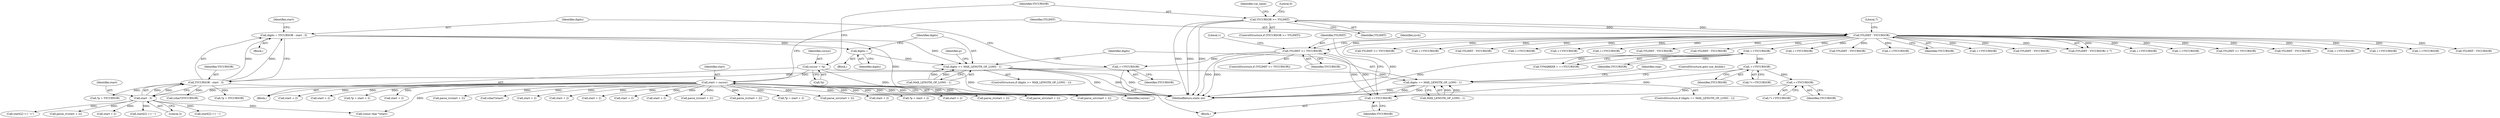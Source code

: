 digraph "0_php-src_20ce2fe8e3c211a42fee05a461a5881be9a8790e?w=1@integer" {
"1002005" [label="(Call,digits = YYCURSOR - start - 3)"];
"1002007" [label="(Call,YYCURSOR - start - 3)"];
"1002001" [label="(Call,++YYCURSOR)"];
"1001977" [label="(Call,YYLIMIT <= YYCURSOR)"];
"1000152" [label="(Call,YYLIMIT - YYCURSOR)"];
"1000125" [label="(Call,YYCURSOR >= YYLIMIT)"];
"1001974" [label="(Call,++YYCURSOR)"];
"1001961" [label="(Call,++YYCURSOR)"];
"1001927" [label="(Call,++YYCURSOR)"];
"1000255" [label="(Call,++YYCURSOR)"];
"1002009" [label="(Call,start - 3)"];
"1000144" [label="(Call,start = cursor)"];
"1000120" [label="(Call,cursor = *p)"];
"1002025" [label="(Call,digits--)"];
"1002028" [label="(Call,digits >= MAX_LENGTH_OF_LONG - 1)"];
"1002035" [label="(Call,digits == MAX_LENGTH_OF_LONG - 1)"];
"1002375" [label="(Call,parse_iv(start + 2))"];
"1001503" [label="(Call,YYLIMIT - YYCURSOR)"];
"1001864" [label="(Call,(char*)start)"];
"1000153" [label="(Identifier,YYLIMIT)"];
"1000155" [label="(Literal,7)"];
"1001975" [label="(Identifier,YYCURSOR)"];
"1001961" [label="(Call,++YYCURSOR)"];
"1001295" [label="(Call,start + 2)"];
"1002030" [label="(Call,MAX_LENGTH_OF_LONG - 1)"];
"1001927" [label="(Call,++YYCURSOR)"];
"1000111" [label="(Block,)"];
"1001146" [label="(Call,start + 2)"];
"1002122" [label="(Call,start + 2)"];
"1000198" [label="(Call,++YYCURSOR)"];
"1000297" [label="(Call,++YYCURSOR)"];
"1002014" [label="(Call,start[2] == '-')"];
"1001983" [label="(Identifier,yych)"];
"1000145" [label="(Identifier,start)"];
"1000241" [label="(Call,++YYCURSOR)"];
"1002376" [label="(Call,start + 2)"];
"1002064" [label="(Call,start[2] == '-')"];
"1000488" [label="(Call,start + 2)"];
"1002019" [label="(Call,start[2] == '+')"];
"1000121" [label="(Identifier,cursor)"];
"1001589" [label="(Call,YYLIMIT - YYCURSOR)"];
"1001086" [label="(Call,YYLIMIT - YYCURSOR)"];
"1002029" [label="(Identifier,digits)"];
"1002043" [label="(Identifier,cmp)"];
"1002076" [label="(Identifier,p)"];
"1002010" [label="(Identifier,start)"];
"1002001" [label="(Call,++YYCURSOR)"];
"1000325" [label="(Call,++YYCURSOR)"];
"1001251" [label="(Call,YYLIMIT - YYCURSOR)"];
"1002028" [label="(Call,digits >= MAX_LENGTH_OF_LONG - 1)"];
"1002432" [label="(MethodReturn,static int)"];
"1002036" [label="(Identifier,digits)"];
"1002073" [label="(ControlStructure,goto use_double;)"];
"1002046" [label="(Call,(char*)YYCURSOR)"];
"1002080" [label="(Call,parse_iv(start + 2))"];
"1000147" [label="(Block,)"];
"1000999" [label="(Call,parse_iv(start + 2))"];
"1002026" [label="(Identifier,digits)"];
"1001974" [label="(Call,++YYCURSOR)"];
"1002233" [label="(Call,parse_iv(start + 2))"];
"1000152" [label="(Call,YYLIMIT - YYCURSOR)"];
"1000126" [label="(Identifier,YYCURSOR)"];
"1001308" [label="(Call,*p = start + 2)"];
"1001978" [label="(Identifier,YYLIMIT)"];
"1001129" [label="(Call,parse_uiv(start + 2))"];
"1000269" [label="(Call,++YYCURSOR)"];
"1000255" [label="(Call,++YYCURSOR)"];
"1000256" [label="(Identifier,YYCURSOR)"];
"1001130" [label="(Call,start + 2)"];
"1002037" [label="(Call,MAX_LENGTH_OF_LONG - 1)"];
"1002011" [label="(Literal,3)"];
"1002007" [label="(Call,YYCURSOR - start - 3)"];
"1000154" [label="(Identifier,YYCURSOR)"];
"1000283" [label="(Call,++YYCURSOR)"];
"1002025" [label="(Call,digits--)"];
"1000412" [label="(Call,YYLIMIT - YYCURSOR)"];
"1002005" [label="(Call,digits = YYCURSOR - start - 3)"];
"1000253" [label="(Call,YYMARKER = ++YYCURSOR)"];
"1002016" [label="(Identifier,start)"];
"1001977" [label="(Call,YYLIMIT <= YYCURSOR)"];
"1000151" [label="(Call,(YYLIMIT - YYCURSOR) < 7)"];
"1002027" [label="(ControlStructure,if (digits >= MAX_LENGTH_OF_LONG - 1))"];
"1001143" [label="(Call,*p = start + 2)"];
"1001311" [label="(Call,start + 2)"];
"1001979" [label="(Identifier,YYCURSOR)"];
"1000311" [label="(Call,++YYCURSOR)"];
"1002008" [label="(Identifier,YYCURSOR)"];
"1002121" [label="(Call,parse_iv(start + 2))"];
"1001981" [label="(Literal,1)"];
"1001962" [label="(Identifier,YYCURSOR)"];
"1002074" [label="(Call,*p = YYCURSOR)"];
"1002035" [label="(Call,digits == MAX_LENGTH_OF_LONG - 1)"];
"1000339" [label="(Call,++YYCURSOR)"];
"1001976" [label="(ControlStructure,if (YYLIMIT <= YYCURSOR))"];
"1000122" [label="(Call,*p)"];
"1001653" [label="(Call,(const char *)start)"];
"1001294" [label="(Call,parse_uiv(start + 2))"];
"1002193" [label="(Call,YYLIMIT <= YYCURSOR)"];
"1000127" [label="(Identifier,YYLIMIT)"];
"1000487" [label="(Call,parse_uiv(start + 2))"];
"1000146" [label="(Identifier,cursor)"];
"1000866" [label="(Call,YYLIMIT - YYCURSOR)"];
"1000361" [label="(Call,++YYCURSOR)"];
"1000124" [label="(ControlStructure,if (YYCURSOR >= YYLIMIT))"];
"1000144" [label="(Call,start = cursor)"];
"1001928" [label="(Identifier,YYCURSOR)"];
"1001960" [label="(Call,*++YYCURSOR)"];
"1002003" [label="(Block,)"];
"1002024" [label="(Block,)"];
"1001926" [label="(Call,*++YYCURSOR)"];
"1002234" [label="(Call,start + 2)"];
"1000348" [label="(Call,++YYCURSOR)"];
"1000227" [label="(Call,++YYCURSOR)"];
"1002034" [label="(ControlStructure,if (digits == MAX_LENGTH_OF_LONG - 1))"];
"1002002" [label="(Identifier,YYCURSOR)"];
"1000508" [label="(Call,start + 2)"];
"1002009" [label="(Call,start - 3)"];
"1000958" [label="(Call,YYLIMIT - YYCURSOR)"];
"1002006" [label="(Identifier,digits)"];
"1002081" [label="(Call,start + 2)"];
"1000133" [label="(Identifier,var_hash)"];
"1002335" [label="(Call,YYLIMIT <= YYCURSOR)"];
"1000125" [label="(Call,YYCURSOR >= YYLIMIT)"];
"1000120" [label="(Call,cursor = *p)"];
"1000505" [label="(Call,*p = start + 2)"];
"1000130" [label="(Literal,0)"];
"1001645" [label="(Call,*p = YYCURSOR)"];
"1001000" [label="(Call,start + 2)"];
"1000215" [label="(Call,++YYCURSOR)"];
"1002005" -> "1002003"  [label="AST: "];
"1002005" -> "1002007"  [label="CFG: "];
"1002006" -> "1002005"  [label="AST: "];
"1002007" -> "1002005"  [label="AST: "];
"1002016" -> "1002005"  [label="CFG: "];
"1002005" -> "1002432"  [label="DDG: "];
"1002007" -> "1002005"  [label="DDG: "];
"1002007" -> "1002005"  [label="DDG: "];
"1002005" -> "1002025"  [label="DDG: "];
"1002005" -> "1002028"  [label="DDG: "];
"1002007" -> "1002009"  [label="CFG: "];
"1002008" -> "1002007"  [label="AST: "];
"1002009" -> "1002007"  [label="AST: "];
"1002007" -> "1002432"  [label="DDG: "];
"1002007" -> "1001645"  [label="DDG: "];
"1002001" -> "1002007"  [label="DDG: "];
"1002009" -> "1002007"  [label="DDG: "];
"1002009" -> "1002007"  [label="DDG: "];
"1002007" -> "1002046"  [label="DDG: "];
"1002007" -> "1002074"  [label="DDG: "];
"1002001" -> "1000147"  [label="AST: "];
"1002001" -> "1002002"  [label="CFG: "];
"1002002" -> "1002001"  [label="AST: "];
"1002006" -> "1002001"  [label="CFG: "];
"1001977" -> "1002001"  [label="DDG: "];
"1001977" -> "1001976"  [label="AST: "];
"1001977" -> "1001979"  [label="CFG: "];
"1001978" -> "1001977"  [label="AST: "];
"1001979" -> "1001977"  [label="AST: "];
"1001981" -> "1001977"  [label="CFG: "];
"1001983" -> "1001977"  [label="CFG: "];
"1001977" -> "1002432"  [label="DDG: "];
"1001977" -> "1002432"  [label="DDG: "];
"1001977" -> "1001974"  [label="DDG: "];
"1000152" -> "1001977"  [label="DDG: "];
"1001974" -> "1001977"  [label="DDG: "];
"1000152" -> "1000151"  [label="AST: "];
"1000152" -> "1000154"  [label="CFG: "];
"1000153" -> "1000152"  [label="AST: "];
"1000154" -> "1000152"  [label="AST: "];
"1000155" -> "1000152"  [label="CFG: "];
"1000152" -> "1002432"  [label="DDG: "];
"1000152" -> "1000151"  [label="DDG: "];
"1000152" -> "1000151"  [label="DDG: "];
"1000125" -> "1000152"  [label="DDG: "];
"1000125" -> "1000152"  [label="DDG: "];
"1000152" -> "1000198"  [label="DDG: "];
"1000152" -> "1000215"  [label="DDG: "];
"1000152" -> "1000227"  [label="DDG: "];
"1000152" -> "1000241"  [label="DDG: "];
"1000152" -> "1000255"  [label="DDG: "];
"1000152" -> "1000269"  [label="DDG: "];
"1000152" -> "1000283"  [label="DDG: "];
"1000152" -> "1000297"  [label="DDG: "];
"1000152" -> "1000311"  [label="DDG: "];
"1000152" -> "1000325"  [label="DDG: "];
"1000152" -> "1000339"  [label="DDG: "];
"1000152" -> "1000348"  [label="DDG: "];
"1000152" -> "1000361"  [label="DDG: "];
"1000152" -> "1000412"  [label="DDG: "];
"1000152" -> "1000866"  [label="DDG: "];
"1000152" -> "1000958"  [label="DDG: "];
"1000152" -> "1001086"  [label="DDG: "];
"1000152" -> "1001251"  [label="DDG: "];
"1000152" -> "1001503"  [label="DDG: "];
"1000152" -> "1001589"  [label="DDG: "];
"1000152" -> "1002193"  [label="DDG: "];
"1000152" -> "1002335"  [label="DDG: "];
"1000125" -> "1000124"  [label="AST: "];
"1000125" -> "1000127"  [label="CFG: "];
"1000126" -> "1000125"  [label="AST: "];
"1000127" -> "1000125"  [label="AST: "];
"1000130" -> "1000125"  [label="CFG: "];
"1000133" -> "1000125"  [label="CFG: "];
"1000125" -> "1002432"  [label="DDG: "];
"1000125" -> "1002432"  [label="DDG: "];
"1000125" -> "1002432"  [label="DDG: "];
"1001974" -> "1000147"  [label="AST: "];
"1001974" -> "1001975"  [label="CFG: "];
"1001975" -> "1001974"  [label="AST: "];
"1001978" -> "1001974"  [label="CFG: "];
"1001961" -> "1001974"  [label="DDG: "];
"1001927" -> "1001974"  [label="DDG: "];
"1001961" -> "1001960"  [label="AST: "];
"1001961" -> "1001962"  [label="CFG: "];
"1001962" -> "1001961"  [label="AST: "];
"1001960" -> "1001961"  [label="CFG: "];
"1001927" -> "1001961"  [label="DDG: "];
"1001927" -> "1001926"  [label="AST: "];
"1001927" -> "1001928"  [label="CFG: "];
"1001928" -> "1001927"  [label="AST: "];
"1001926" -> "1001927"  [label="CFG: "];
"1000255" -> "1001927"  [label="DDG: "];
"1000255" -> "1000253"  [label="AST: "];
"1000255" -> "1000256"  [label="CFG: "];
"1000256" -> "1000255"  [label="AST: "];
"1000253" -> "1000255"  [label="CFG: "];
"1000255" -> "1002432"  [label="DDG: "];
"1000255" -> "1000253"  [label="DDG: "];
"1002009" -> "1002011"  [label="CFG: "];
"1002010" -> "1002009"  [label="AST: "];
"1002011" -> "1002009"  [label="AST: "];
"1002009" -> "1001653"  [label="DDG: "];
"1000144" -> "1002009"  [label="DDG: "];
"1002009" -> "1002014"  [label="DDG: "];
"1002009" -> "1002019"  [label="DDG: "];
"1002009" -> "1002064"  [label="DDG: "];
"1002009" -> "1002080"  [label="DDG: "];
"1002009" -> "1002081"  [label="DDG: "];
"1000144" -> "1000111"  [label="AST: "];
"1000144" -> "1000146"  [label="CFG: "];
"1000145" -> "1000144"  [label="AST: "];
"1000146" -> "1000144"  [label="AST: "];
"1000153" -> "1000144"  [label="CFG: "];
"1000144" -> "1002432"  [label="DDG: "];
"1000144" -> "1002432"  [label="DDG: "];
"1000120" -> "1000144"  [label="DDG: "];
"1000144" -> "1000487"  [label="DDG: "];
"1000144" -> "1000488"  [label="DDG: "];
"1000144" -> "1000505"  [label="DDG: "];
"1000144" -> "1000508"  [label="DDG: "];
"1000144" -> "1000999"  [label="DDG: "];
"1000144" -> "1001000"  [label="DDG: "];
"1000144" -> "1001129"  [label="DDG: "];
"1000144" -> "1001130"  [label="DDG: "];
"1000144" -> "1001143"  [label="DDG: "];
"1000144" -> "1001146"  [label="DDG: "];
"1000144" -> "1001294"  [label="DDG: "];
"1000144" -> "1001295"  [label="DDG: "];
"1000144" -> "1001308"  [label="DDG: "];
"1000144" -> "1001311"  [label="DDG: "];
"1000144" -> "1001653"  [label="DDG: "];
"1000144" -> "1001864"  [label="DDG: "];
"1000144" -> "1002121"  [label="DDG: "];
"1000144" -> "1002122"  [label="DDG: "];
"1000144" -> "1002233"  [label="DDG: "];
"1000144" -> "1002234"  [label="DDG: "];
"1000144" -> "1002375"  [label="DDG: "];
"1000144" -> "1002376"  [label="DDG: "];
"1000120" -> "1000111"  [label="AST: "];
"1000120" -> "1000122"  [label="CFG: "];
"1000121" -> "1000120"  [label="AST: "];
"1000122" -> "1000120"  [label="AST: "];
"1000126" -> "1000120"  [label="CFG: "];
"1000120" -> "1002432"  [label="DDG: "];
"1000120" -> "1002432"  [label="DDG: "];
"1002025" -> "1002024"  [label="AST: "];
"1002025" -> "1002026"  [label="CFG: "];
"1002026" -> "1002025"  [label="AST: "];
"1002029" -> "1002025"  [label="CFG: "];
"1002025" -> "1002028"  [label="DDG: "];
"1002028" -> "1002027"  [label="AST: "];
"1002028" -> "1002030"  [label="CFG: "];
"1002029" -> "1002028"  [label="AST: "];
"1002030" -> "1002028"  [label="AST: "];
"1002036" -> "1002028"  [label="CFG: "];
"1002076" -> "1002028"  [label="CFG: "];
"1002028" -> "1002432"  [label="DDG: "];
"1002028" -> "1002432"  [label="DDG: "];
"1002028" -> "1002432"  [label="DDG: "];
"1002030" -> "1002028"  [label="DDG: "];
"1002030" -> "1002028"  [label="DDG: "];
"1002028" -> "1002035"  [label="DDG: "];
"1002035" -> "1002034"  [label="AST: "];
"1002035" -> "1002037"  [label="CFG: "];
"1002036" -> "1002035"  [label="AST: "];
"1002037" -> "1002035"  [label="AST: "];
"1002043" -> "1002035"  [label="CFG: "];
"1002073" -> "1002035"  [label="CFG: "];
"1002035" -> "1002432"  [label="DDG: "];
"1002035" -> "1002432"  [label="DDG: "];
"1002035" -> "1002432"  [label="DDG: "];
"1002037" -> "1002035"  [label="DDG: "];
"1002037" -> "1002035"  [label="DDG: "];
}
